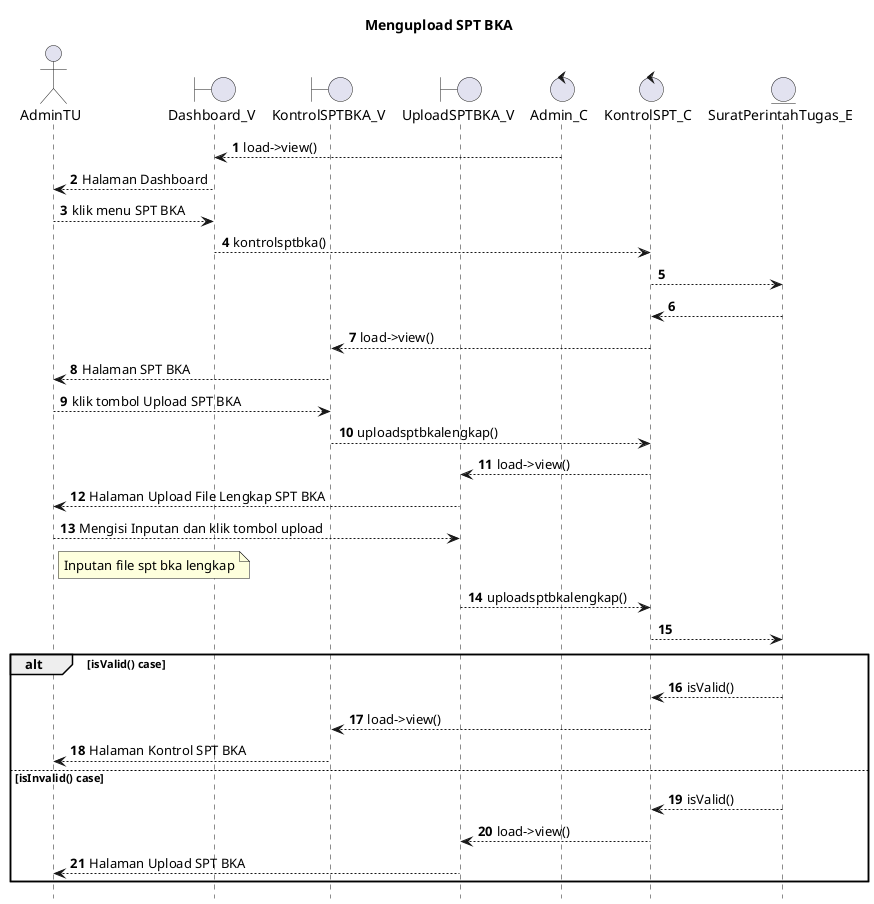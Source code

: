 @startuml

autonumber
hide footbox
title Mengupload SPT BKA

Actor AdminTU
boundary Dashboard_V
boundary KontrolSPTBKA_V
boundary UploadSPTBKA_V
control Admin_C
control KontrolSPT_C
Entity SuratPerintahTugas_E

Admin_C --> Dashboard_V: load->view()
Dashboard_V --> AdminTU: Halaman Dashboard
AdminTU --> Dashboard_V: klik menu SPT BKA
Dashboard_V --> KontrolSPT_C: kontrolsptbka()
KontrolSPT_C --> SuratPerintahTugas_E:
    
    SuratPerintahTugas_E --> KontrolSPT_C:
    KontrolSPT_C --> KontrolSPTBKA_V: load->view()
    KontrolSPTBKA_V --> AdminTU: Halaman SPT BKA

AdminTU --> KontrolSPTBKA_V: klik tombol Upload SPT BKA
KontrolSPTBKA_V --> KontrolSPT_C: uploadsptbkalengkap()
KontrolSPT_C --> UploadSPTBKA_V: load->view()
UploadSPTBKA_V --> AdminTU: Halaman Upload File Lengkap SPT BKA

AdminTU --> UploadSPTBKA_V: Mengisi Inputan dan klik tombol upload
    note right of AdminTU
        Inputan file spt bka lengkap
            end note
UploadSPTBKA_V --> KontrolSPT_C: uploadsptbkalengkap()
KontrolSPT_C --> SuratPerintahTugas_E:

alt isValid() case
    
    SuratPerintahTugas_E --> KontrolSPT_C: isValid()
    KontrolSPT_C --> KontrolSPTBKA_V: load->view()
    KontrolSPTBKA_V --> AdminTU: Halaman Kontrol SPT BKA

else isInvalid() case
    
    SuratPerintahTugas_E --> KontrolSPT_C: isValid()
    KontrolSPT_C --> UploadSPTBKA_V: load->view()
    UploadSPTBKA_V --> AdminTU: Halaman Upload SPT BKA

end
@enduml